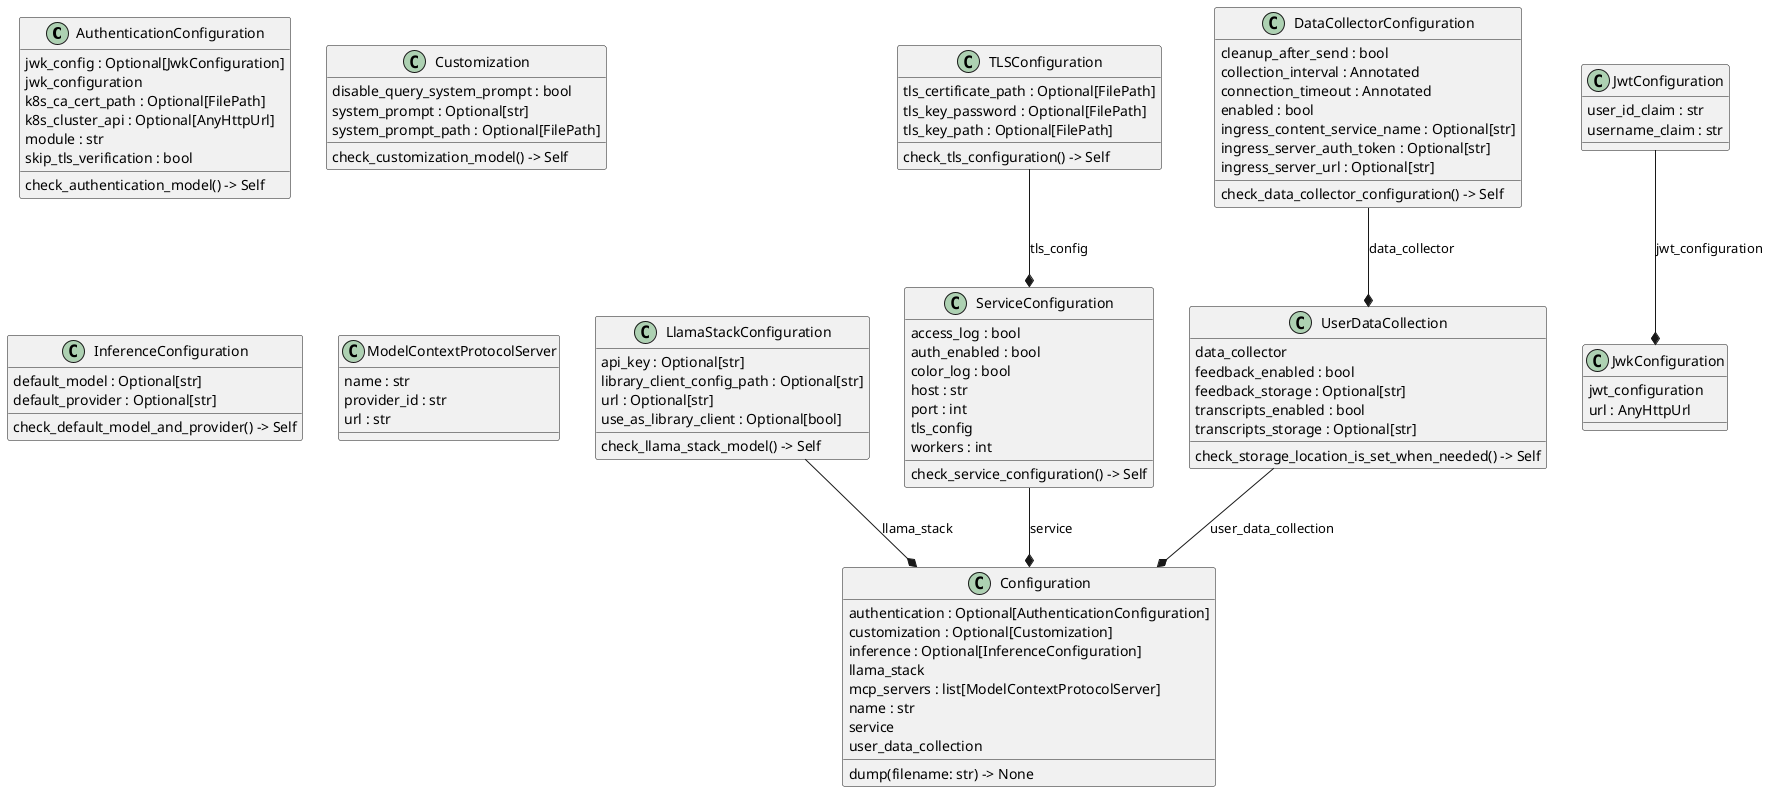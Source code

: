 @startuml classes
set namespaceSeparator none
class "AuthenticationConfiguration" as src.models.config.AuthenticationConfiguration {
  jwk_config : Optional[JwkConfiguration]
  jwk_configuration
  k8s_ca_cert_path : Optional[FilePath]
  k8s_cluster_api : Optional[AnyHttpUrl]
  module : str
  skip_tls_verification : bool
  check_authentication_model() -> Self
}
class "Configuration" as src.models.config.Configuration {
  authentication : Optional[AuthenticationConfiguration]
  customization : Optional[Customization]
  inference : Optional[InferenceConfiguration]
  llama_stack
  mcp_servers : list[ModelContextProtocolServer]
  name : str
  service
  user_data_collection
  dump(filename: str) -> None
}
class "Customization" as src.models.config.Customization {
  disable_query_system_prompt : bool
  system_prompt : Optional[str]
  system_prompt_path : Optional[FilePath]
  check_customization_model() -> Self
}
class "DataCollectorConfiguration" as src.models.config.DataCollectorConfiguration {
  cleanup_after_send : bool
  collection_interval : Annotated
  connection_timeout : Annotated
  enabled : bool
  ingress_content_service_name : Optional[str]
  ingress_server_auth_token : Optional[str]
  ingress_server_url : Optional[str]
  check_data_collector_configuration() -> Self
}
class "InferenceConfiguration" as src.models.config.InferenceConfiguration {
  default_model : Optional[str]
  default_provider : Optional[str]
  check_default_model_and_provider() -> Self
}
class "JwkConfiguration" as src.models.config.JwkConfiguration {
  jwt_configuration
  url : AnyHttpUrl
}
class "JwtConfiguration" as src.models.config.JwtConfiguration {
  user_id_claim : str
  username_claim : str
}
class "LlamaStackConfiguration" as src.models.config.LlamaStackConfiguration {
  api_key : Optional[str]
  library_client_config_path : Optional[str]
  url : Optional[str]
  use_as_library_client : Optional[bool]
  check_llama_stack_model() -> Self
}
class "ModelContextProtocolServer" as src.models.config.ModelContextProtocolServer {
  name : str
  provider_id : str
  url : str
}
class "ServiceConfiguration" as src.models.config.ServiceConfiguration {
  access_log : bool
  auth_enabled : bool
  color_log : bool
  host : str
  port : int
  tls_config
  workers : int
  check_service_configuration() -> Self
}
class "TLSConfiguration" as src.models.config.TLSConfiguration {
  tls_certificate_path : Optional[FilePath]
  tls_key_password : Optional[FilePath]
  tls_key_path : Optional[FilePath]
  check_tls_configuration() -> Self
}
class "UserDataCollection" as src.models.config.UserDataCollection {
  data_collector
  feedback_enabled : bool
  feedback_storage : Optional[str]
  transcripts_enabled : bool
  transcripts_storage : Optional[str]
  check_storage_location_is_set_when_needed() -> Self
}
src.models.config.DataCollectorConfiguration --* src.models.config.UserDataCollection : data_collector
src.models.config.JwtConfiguration --* src.models.config.JwkConfiguration : jwt_configuration
src.models.config.LlamaStackConfiguration --* src.models.config.Configuration : llama_stack
src.models.config.ServiceConfiguration --* src.models.config.Configuration : service
src.models.config.TLSConfiguration --* src.models.config.ServiceConfiguration : tls_config
src.models.config.UserDataCollection --* src.models.config.Configuration : user_data_collection
@enduml
